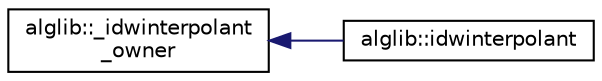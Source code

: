 digraph "Graphical Class Hierarchy"
{
  edge [fontname="Helvetica",fontsize="10",labelfontname="Helvetica",labelfontsize="10"];
  node [fontname="Helvetica",fontsize="10",shape=record];
  rankdir="LR";
  Node0 [label="alglib::_idwinterpolant\l_owner",height=0.2,width=0.4,color="black", fillcolor="white", style="filled",URL="$classalglib_1_1__idwinterpolant__owner.html"];
  Node0 -> Node1 [dir="back",color="midnightblue",fontsize="10",style="solid",fontname="Helvetica"];
  Node1 [label="alglib::idwinterpolant",height=0.2,width=0.4,color="black", fillcolor="white", style="filled",URL="$classalglib_1_1idwinterpolant.html"];
}
